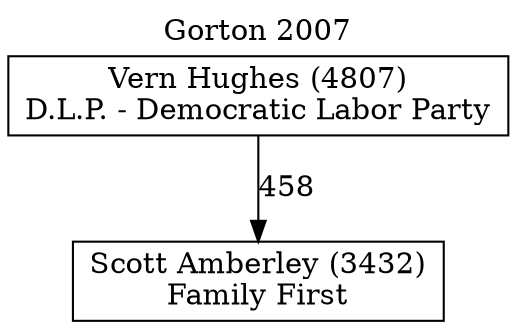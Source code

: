 // House preference flow
digraph "Scott Amberley (3432)_Gorton_2007" {
	graph [label="Gorton 2007" labelloc=t mclimit=10]
	node [shape=box]
	"Scott Amberley (3432)" [label="Scott Amberley (3432)
Family First"]
	"Vern Hughes (4807)" [label="Vern Hughes (4807)
D.L.P. - Democratic Labor Party"]
	"Vern Hughes (4807)" -> "Scott Amberley (3432)" [label=458]
}
